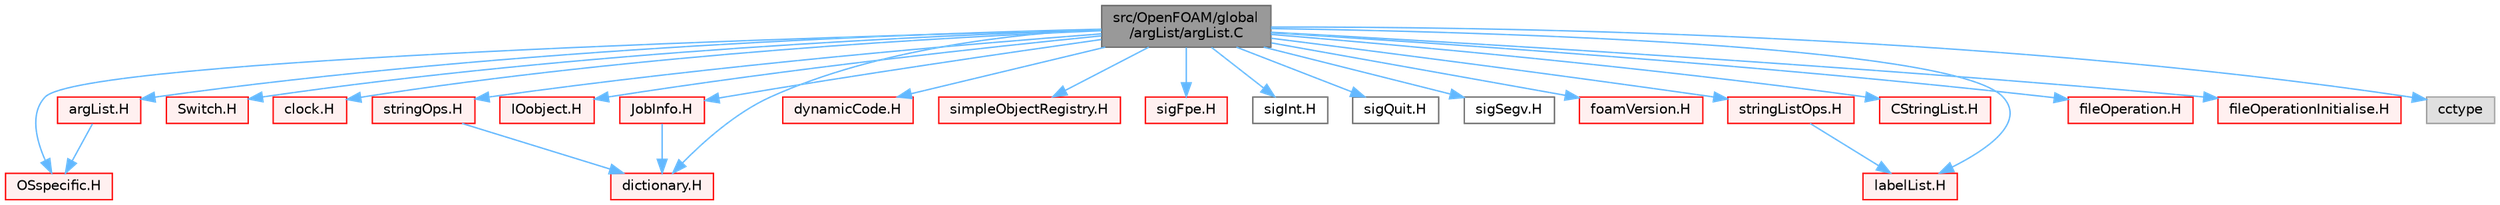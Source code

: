 digraph "src/OpenFOAM/global/argList/argList.C"
{
 // LATEX_PDF_SIZE
  bgcolor="transparent";
  edge [fontname=Helvetica,fontsize=10,labelfontname=Helvetica,labelfontsize=10];
  node [fontname=Helvetica,fontsize=10,shape=box,height=0.2,width=0.4];
  Node1 [id="Node000001",label="src/OpenFOAM/global\l/argList/argList.C",height=0.2,width=0.4,color="gray40", fillcolor="grey60", style="filled", fontcolor="black",tooltip=" "];
  Node1 -> Node2 [id="edge1_Node000001_Node000002",color="steelblue1",style="solid",tooltip=" "];
  Node2 [id="Node000002",label="argList.H",height=0.2,width=0.4,color="red", fillcolor="#FFF0F0", style="filled",URL="$argList_8H.html",tooltip=" "];
  Node2 -> Node153 [id="edge2_Node000002_Node000153",color="steelblue1",style="solid",tooltip=" "];
  Node153 [id="Node000153",label="OSspecific.H",height=0.2,width=0.4,color="red", fillcolor="#FFF0F0", style="filled",URL="$OSspecific_8H.html",tooltip="Functions used by OpenFOAM that are specific to POSIX compliant operating systems and need to be repl..."];
  Node1 -> Node153 [id="edge3_Node000001_Node000153",color="steelblue1",style="solid",tooltip=" "];
  Node1 -> Node157 [id="edge4_Node000001_Node000157",color="steelblue1",style="solid",tooltip=" "];
  Node157 [id="Node000157",label="Switch.H",height=0.2,width=0.4,color="red", fillcolor="#FFF0F0", style="filled",URL="$Switch_8H.html",tooltip=" "];
  Node1 -> Node158 [id="edge5_Node000001_Node000158",color="steelblue1",style="solid",tooltip=" "];
  Node158 [id="Node000158",label="clock.H",height=0.2,width=0.4,color="red", fillcolor="#FFF0F0", style="filled",URL="$clock_8H.html",tooltip=" "];
  Node1 -> Node160 [id="edge6_Node000001_Node000160",color="steelblue1",style="solid",tooltip=" "];
  Node160 [id="Node000160",label="dictionary.H",height=0.2,width=0.4,color="red", fillcolor="#FFF0F0", style="filled",URL="$dictionary_8H.html",tooltip=" "];
  Node1 -> Node174 [id="edge7_Node000001_Node000174",color="steelblue1",style="solid",tooltip=" "];
  Node174 [id="Node000174",label="IOobject.H",height=0.2,width=0.4,color="red", fillcolor="#FFF0F0", style="filled",URL="$IOobject_8H.html",tooltip=" "];
  Node1 -> Node176 [id="edge8_Node000001_Node000176",color="steelblue1",style="solid",tooltip=" "];
  Node176 [id="Node000176",label="JobInfo.H",height=0.2,width=0.4,color="red", fillcolor="#FFF0F0", style="filled",URL="$JobInfo_8H.html",tooltip=" "];
  Node176 -> Node160 [id="edge9_Node000176_Node000160",color="steelblue1",style="solid",tooltip=" "];
  Node1 -> Node121 [id="edge10_Node000001_Node000121",color="steelblue1",style="solid",tooltip=" "];
  Node121 [id="Node000121",label="labelList.H",height=0.2,width=0.4,color="red", fillcolor="#FFF0F0", style="filled",URL="$labelList_8H.html",tooltip=" "];
  Node1 -> Node181 [id="edge11_Node000001_Node000181",color="steelblue1",style="solid",tooltip=" "];
  Node181 [id="Node000181",label="dynamicCode.H",height=0.2,width=0.4,color="red", fillcolor="#FFF0F0", style="filled",URL="$dynamicCode_8H.html",tooltip=" "];
  Node1 -> Node183 [id="edge12_Node000001_Node000183",color="steelblue1",style="solid",tooltip=" "];
  Node183 [id="Node000183",label="simpleObjectRegistry.H",height=0.2,width=0.4,color="red", fillcolor="#FFF0F0", style="filled",URL="$simpleObjectRegistry_8H.html",tooltip=" "];
  Node1 -> Node186 [id="edge13_Node000001_Node000186",color="steelblue1",style="solid",tooltip=" "];
  Node186 [id="Node000186",label="sigFpe.H",height=0.2,width=0.4,color="red", fillcolor="#FFF0F0", style="filled",URL="$sigFpe_8H.html",tooltip=" "];
  Node1 -> Node187 [id="edge14_Node000001_Node000187",color="steelblue1",style="solid",tooltip=" "];
  Node187 [id="Node000187",label="sigInt.H",height=0.2,width=0.4,color="grey40", fillcolor="white", style="filled",URL="$sigInt_8H.html",tooltip=" "];
  Node1 -> Node188 [id="edge15_Node000001_Node000188",color="steelblue1",style="solid",tooltip=" "];
  Node188 [id="Node000188",label="sigQuit.H",height=0.2,width=0.4,color="grey40", fillcolor="white", style="filled",URL="$sigQuit_8H.html",tooltip=" "];
  Node1 -> Node189 [id="edge16_Node000001_Node000189",color="steelblue1",style="solid",tooltip=" "];
  Node189 [id="Node000189",label="sigSegv.H",height=0.2,width=0.4,color="grey40", fillcolor="white", style="filled",URL="$sigSegv_8H.html",tooltip=" "];
  Node1 -> Node190 [id="edge17_Node000001_Node000190",color="steelblue1",style="solid",tooltip=" "];
  Node190 [id="Node000190",label="foamVersion.H",height=0.2,width=0.4,color="red", fillcolor="#FFF0F0", style="filled",URL="$foamVersion_8H.html",tooltip=" "];
  Node1 -> Node191 [id="edge18_Node000001_Node000191",color="steelblue1",style="solid",tooltip=" "];
  Node191 [id="Node000191",label="stringOps.H",height=0.2,width=0.4,color="red", fillcolor="#FFF0F0", style="filled",URL="$stringOps_8H.html",tooltip=" "];
  Node191 -> Node160 [id="edge19_Node000191_Node000160",color="steelblue1",style="solid",tooltip=" "];
  Node1 -> Node197 [id="edge20_Node000001_Node000197",color="steelblue1",style="solid",tooltip=" "];
  Node197 [id="Node000197",label="CStringList.H",height=0.2,width=0.4,color="red", fillcolor="#FFF0F0", style="filled",URL="$CStringList_8H.html",tooltip=" "];
  Node1 -> Node199 [id="edge21_Node000001_Node000199",color="steelblue1",style="solid",tooltip=" "];
  Node199 [id="Node000199",label="stringListOps.H",height=0.2,width=0.4,color="red", fillcolor="#FFF0F0", style="filled",URL="$stringListOps_8H.html",tooltip="Operations on lists of strings."];
  Node199 -> Node121 [id="edge22_Node000199_Node000121",color="steelblue1",style="solid",tooltip=" "];
  Node1 -> Node200 [id="edge23_Node000001_Node000200",color="steelblue1",style="solid",tooltip=" "];
  Node200 [id="Node000200",label="fileOperation.H",height=0.2,width=0.4,color="red", fillcolor="#FFF0F0", style="filled",URL="$fileOperation_8H.html",tooltip=" "];
  Node1 -> Node205 [id="edge24_Node000001_Node000205",color="steelblue1",style="solid",tooltip=" "];
  Node205 [id="Node000205",label="fileOperationInitialise.H",height=0.2,width=0.4,color="red", fillcolor="#FFF0F0", style="filled",URL="$fileOperationInitialise_8H.html",tooltip=" "];
  Node1 -> Node206 [id="edge25_Node000001_Node000206",color="steelblue1",style="solid",tooltip=" "];
  Node206 [id="Node000206",label="cctype",height=0.2,width=0.4,color="grey60", fillcolor="#E0E0E0", style="filled",tooltip=" "];
}
